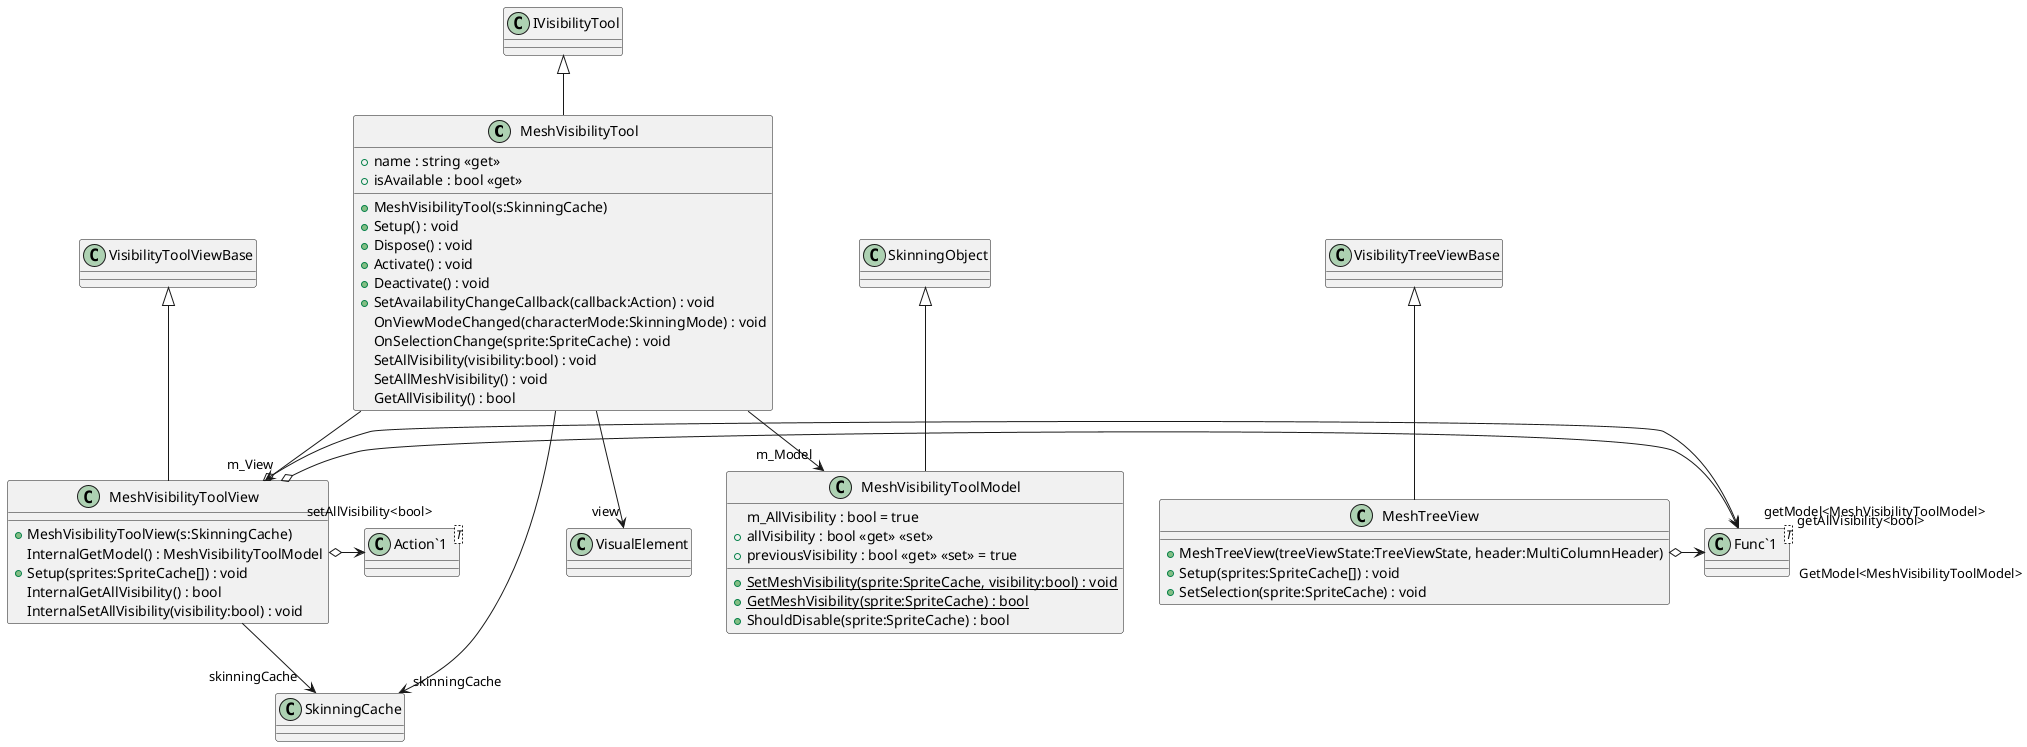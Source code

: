 @startuml
class MeshVisibilityTool {
    + MeshVisibilityTool(s:SkinningCache)
    + Setup() : void
    + Dispose() : void
    + name : string <<get>>
    + Activate() : void
    + Deactivate() : void
    + isAvailable : bool <<get>>
    + SetAvailabilityChangeCallback(callback:Action) : void
    OnViewModeChanged(characterMode:SkinningMode) : void
    OnSelectionChange(sprite:SpriteCache) : void
    SetAllVisibility(visibility:bool) : void
    SetAllMeshVisibility() : void
    GetAllVisibility() : bool
}
class MeshVisibilityToolModel {
    m_AllVisibility : bool = true
    + allVisibility : bool <<get>> <<set>>
    + {static} SetMeshVisibility(sprite:SpriteCache, visibility:bool) : void
    + {static} GetMeshVisibility(sprite:SpriteCache) : bool
    + ShouldDisable(sprite:SpriteCache) : bool
    + previousVisibility : bool <<get>> <<set>> = true
}
class MeshVisibilityToolView {
    + MeshVisibilityToolView(s:SkinningCache)
    InternalGetModel() : MeshVisibilityToolModel
    + Setup(sprites:SpriteCache[]) : void
    InternalGetAllVisibility() : bool
    InternalSetAllVisibility(visibility:bool) : void
}
class MeshTreeView {
    + MeshTreeView(treeViewState:TreeViewState, header:MultiColumnHeader)
    + Setup(sprites:SpriteCache[]) : void
    + SetSelection(sprite:SpriteCache) : void
}
class "Func`1"<T> {
}
class "Action`1"<T> {
}
IVisibilityTool <|-- MeshVisibilityTool
MeshVisibilityTool --> "m_View" MeshVisibilityToolView
MeshVisibilityTool --> "m_Model" MeshVisibilityToolModel
MeshVisibilityTool --> "skinningCache" SkinningCache
MeshVisibilityTool --> "view" VisualElement
SkinningObject <|-- MeshVisibilityToolModel
VisibilityToolViewBase <|-- MeshVisibilityToolView
MeshVisibilityToolView o-> "getModel<MeshVisibilityToolModel>" "Func`1"
MeshVisibilityToolView o-> "setAllVisibility<bool>" "Action`1"
MeshVisibilityToolView o-> "getAllVisibility<bool>" "Func`1"
MeshVisibilityToolView --> "skinningCache" SkinningCache
VisibilityTreeViewBase <|-- MeshTreeView
MeshTreeView o-> "GetModel<MeshVisibilityToolModel>" "Func`1"
@enduml
